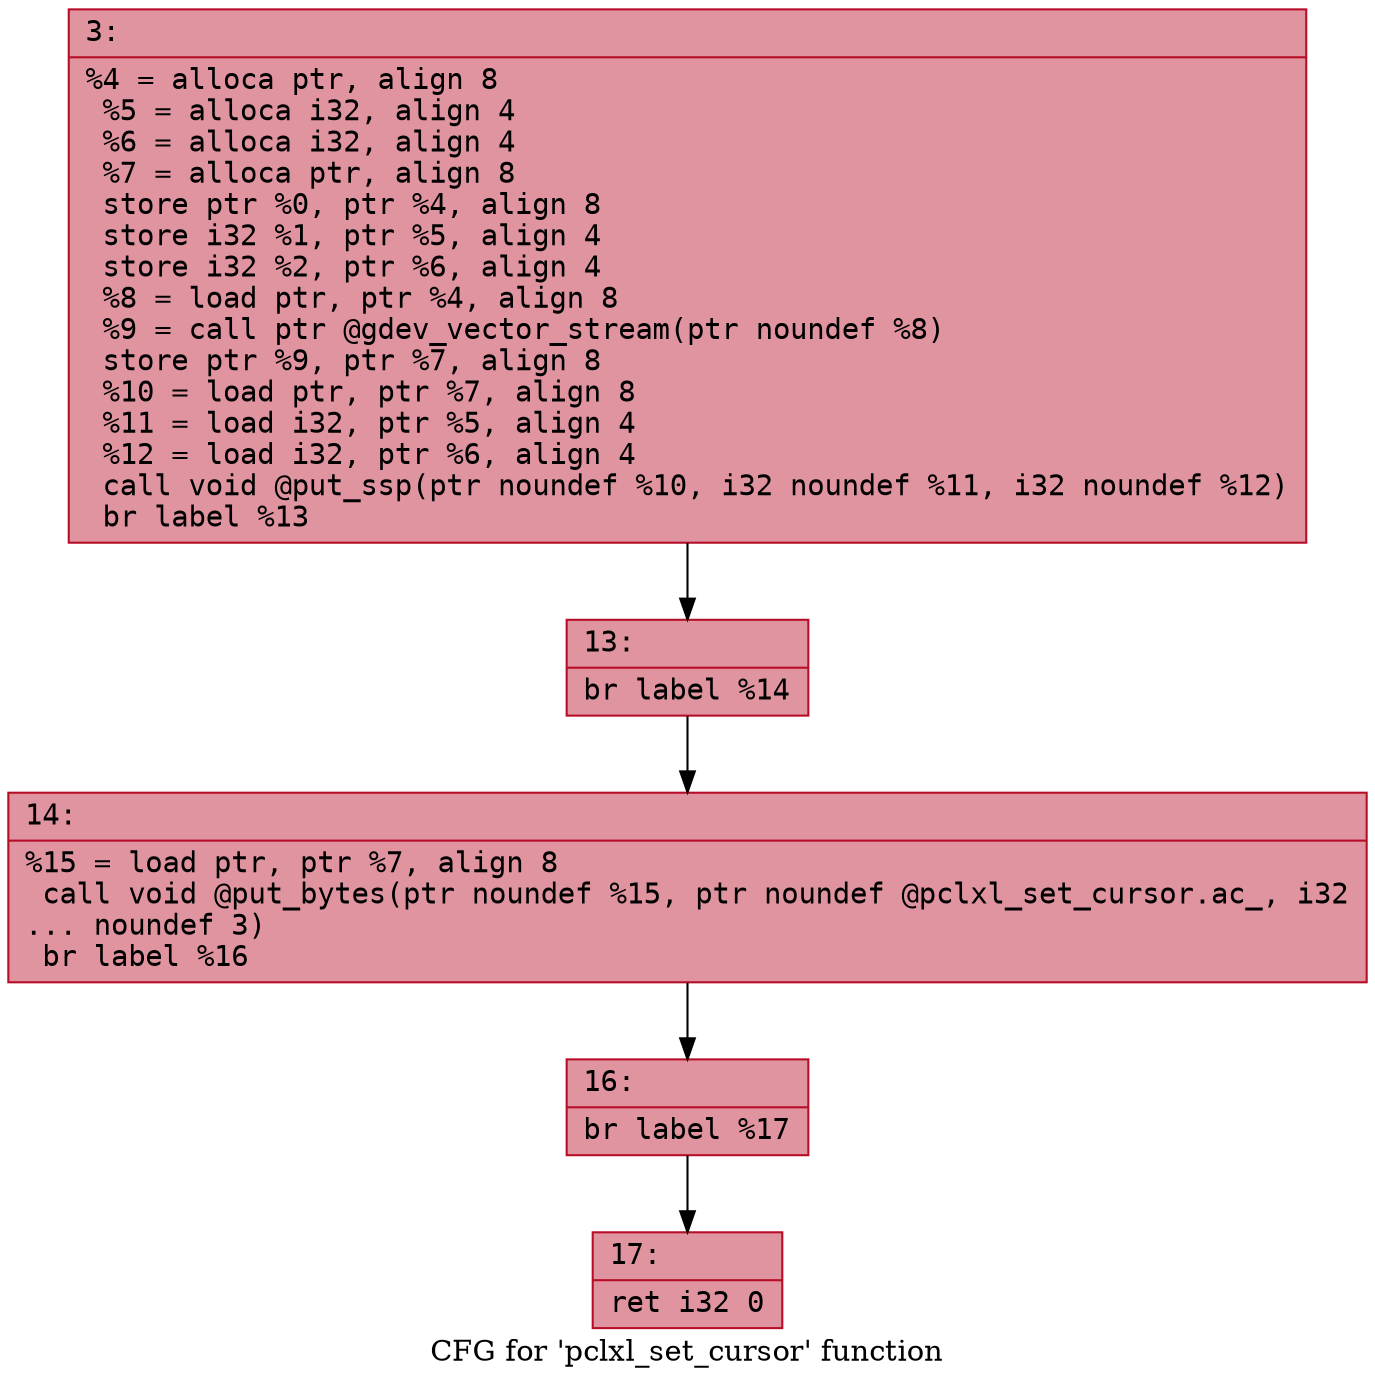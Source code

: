 digraph "CFG for 'pclxl_set_cursor' function" {
	label="CFG for 'pclxl_set_cursor' function";

	Node0x600003bac050 [shape=record,color="#b70d28ff", style=filled, fillcolor="#b70d2870" fontname="Courier",label="{3:\l|  %4 = alloca ptr, align 8\l  %5 = alloca i32, align 4\l  %6 = alloca i32, align 4\l  %7 = alloca ptr, align 8\l  store ptr %0, ptr %4, align 8\l  store i32 %1, ptr %5, align 4\l  store i32 %2, ptr %6, align 4\l  %8 = load ptr, ptr %4, align 8\l  %9 = call ptr @gdev_vector_stream(ptr noundef %8)\l  store ptr %9, ptr %7, align 8\l  %10 = load ptr, ptr %7, align 8\l  %11 = load i32, ptr %5, align 4\l  %12 = load i32, ptr %6, align 4\l  call void @put_ssp(ptr noundef %10, i32 noundef %11, i32 noundef %12)\l  br label %13\l}"];
	Node0x600003bac050 -> Node0x600003bac0a0[tooltip="3 -> 13\nProbability 100.00%" ];
	Node0x600003bac0a0 [shape=record,color="#b70d28ff", style=filled, fillcolor="#b70d2870" fontname="Courier",label="{13:\l|  br label %14\l}"];
	Node0x600003bac0a0 -> Node0x600003bac0f0[tooltip="13 -> 14\nProbability 100.00%" ];
	Node0x600003bac0f0 [shape=record,color="#b70d28ff", style=filled, fillcolor="#b70d2870" fontname="Courier",label="{14:\l|  %15 = load ptr, ptr %7, align 8\l  call void @put_bytes(ptr noundef %15, ptr noundef @pclxl_set_cursor.ac_, i32\l... noundef 3)\l  br label %16\l}"];
	Node0x600003bac0f0 -> Node0x600003bac140[tooltip="14 -> 16\nProbability 100.00%" ];
	Node0x600003bac140 [shape=record,color="#b70d28ff", style=filled, fillcolor="#b70d2870" fontname="Courier",label="{16:\l|  br label %17\l}"];
	Node0x600003bac140 -> Node0x600003bac190[tooltip="16 -> 17\nProbability 100.00%" ];
	Node0x600003bac190 [shape=record,color="#b70d28ff", style=filled, fillcolor="#b70d2870" fontname="Courier",label="{17:\l|  ret i32 0\l}"];
}
